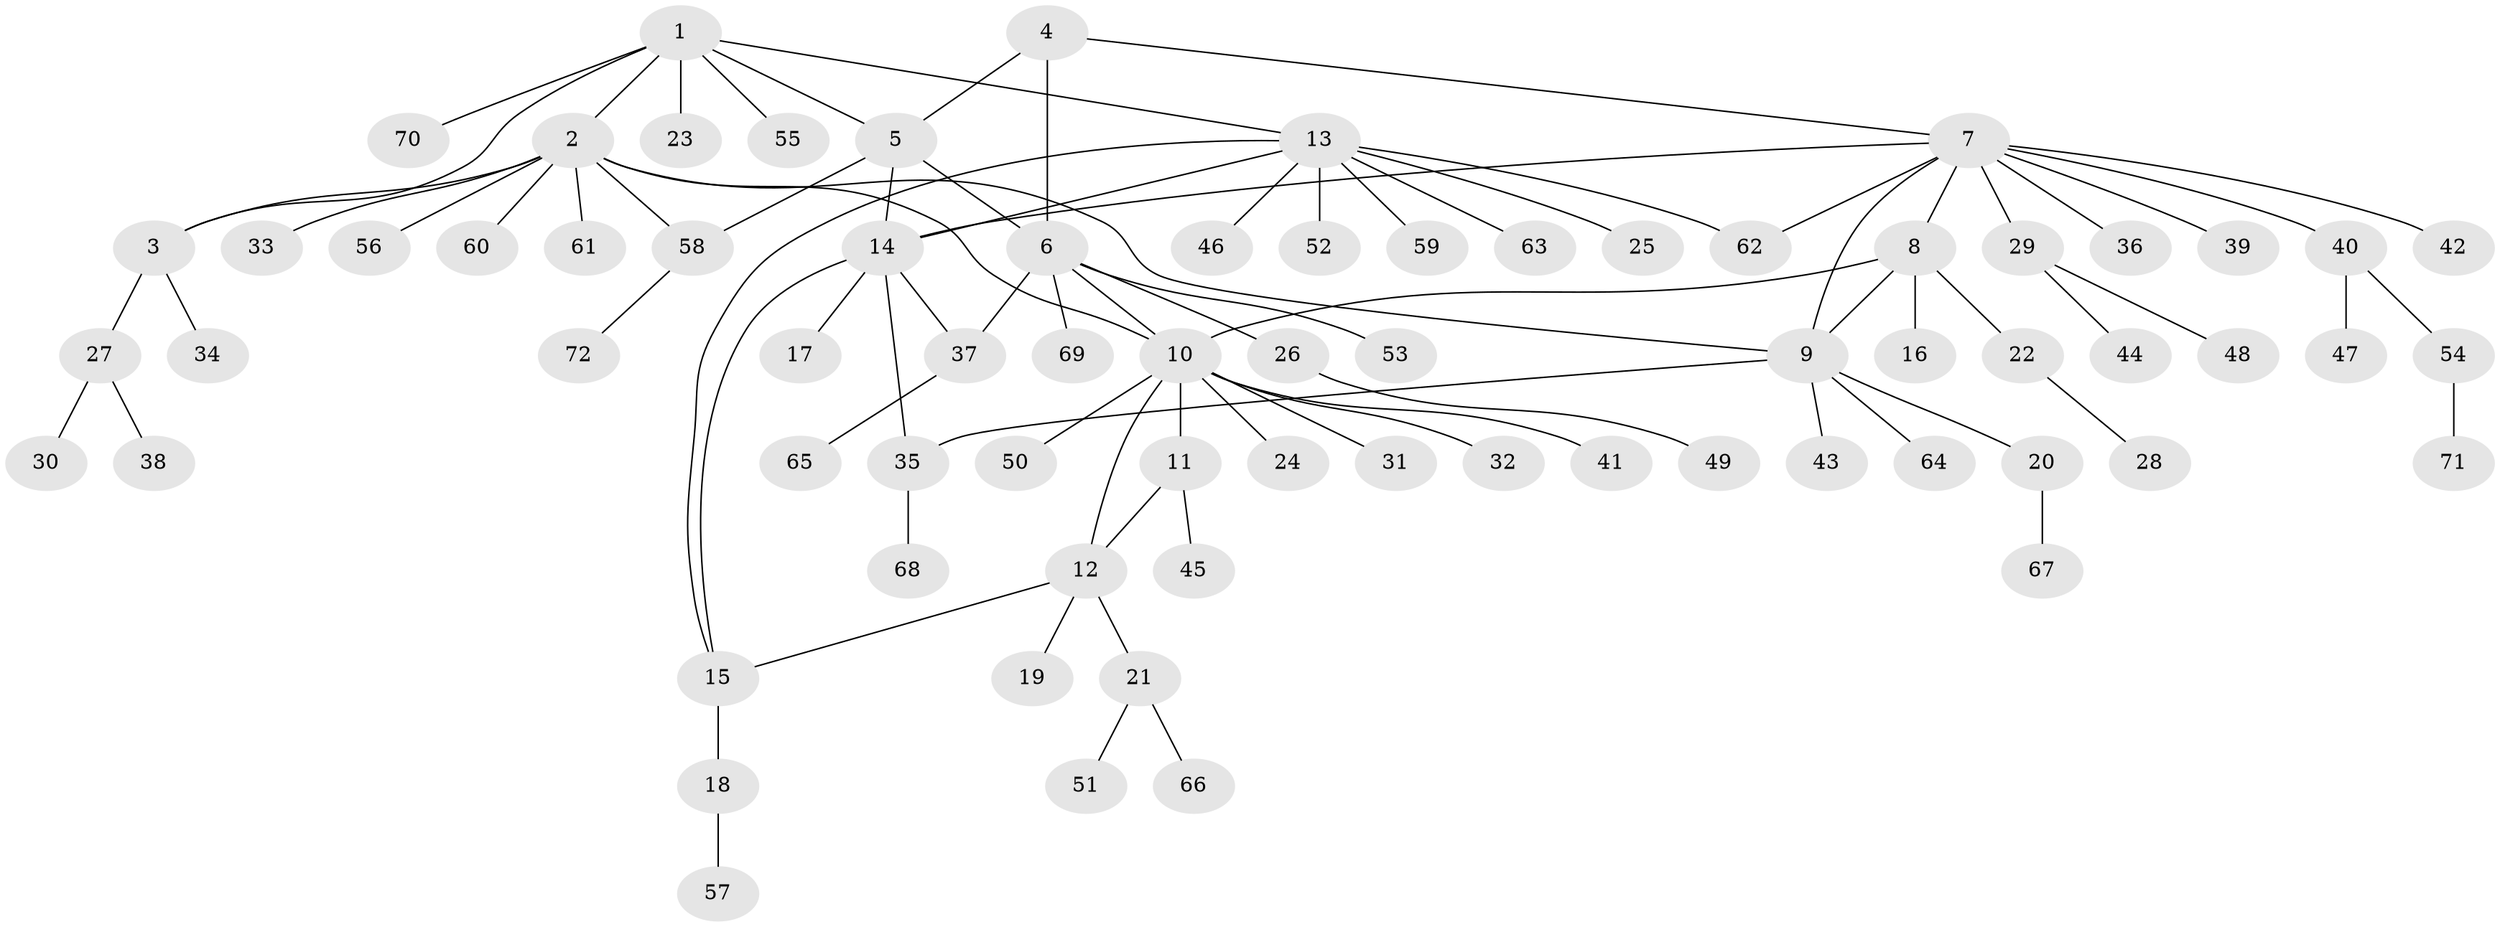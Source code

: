 // Generated by graph-tools (version 1.1) at 2025/11/02/27/25 16:11:32]
// undirected, 72 vertices, 86 edges
graph export_dot {
graph [start="1"]
  node [color=gray90,style=filled];
  1;
  2;
  3;
  4;
  5;
  6;
  7;
  8;
  9;
  10;
  11;
  12;
  13;
  14;
  15;
  16;
  17;
  18;
  19;
  20;
  21;
  22;
  23;
  24;
  25;
  26;
  27;
  28;
  29;
  30;
  31;
  32;
  33;
  34;
  35;
  36;
  37;
  38;
  39;
  40;
  41;
  42;
  43;
  44;
  45;
  46;
  47;
  48;
  49;
  50;
  51;
  52;
  53;
  54;
  55;
  56;
  57;
  58;
  59;
  60;
  61;
  62;
  63;
  64;
  65;
  66;
  67;
  68;
  69;
  70;
  71;
  72;
  1 -- 2;
  1 -- 3;
  1 -- 5;
  1 -- 13;
  1 -- 23;
  1 -- 55;
  1 -- 70;
  2 -- 3;
  2 -- 9;
  2 -- 10;
  2 -- 33;
  2 -- 56;
  2 -- 58;
  2 -- 60;
  2 -- 61;
  3 -- 27;
  3 -- 34;
  4 -- 5;
  4 -- 6;
  4 -- 7;
  5 -- 6;
  5 -- 14;
  5 -- 58;
  6 -- 10;
  6 -- 26;
  6 -- 37;
  6 -- 53;
  6 -- 69;
  7 -- 8;
  7 -- 9;
  7 -- 14;
  7 -- 29;
  7 -- 36;
  7 -- 39;
  7 -- 40;
  7 -- 42;
  7 -- 62;
  8 -- 9;
  8 -- 10;
  8 -- 16;
  8 -- 22;
  9 -- 20;
  9 -- 35;
  9 -- 43;
  9 -- 64;
  10 -- 11;
  10 -- 12;
  10 -- 24;
  10 -- 31;
  10 -- 32;
  10 -- 41;
  10 -- 50;
  11 -- 12;
  11 -- 45;
  12 -- 15;
  12 -- 19;
  12 -- 21;
  13 -- 14;
  13 -- 15;
  13 -- 25;
  13 -- 46;
  13 -- 52;
  13 -- 59;
  13 -- 62;
  13 -- 63;
  14 -- 15;
  14 -- 17;
  14 -- 35;
  14 -- 37;
  15 -- 18;
  18 -- 57;
  20 -- 67;
  21 -- 51;
  21 -- 66;
  22 -- 28;
  26 -- 49;
  27 -- 30;
  27 -- 38;
  29 -- 44;
  29 -- 48;
  35 -- 68;
  37 -- 65;
  40 -- 47;
  40 -- 54;
  54 -- 71;
  58 -- 72;
}
